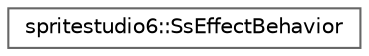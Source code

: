 digraph "Graphical Class Hierarchy"
{
 // LATEX_PDF_SIZE
  bgcolor="transparent";
  edge [fontname=Helvetica,fontsize=10,labelfontname=Helvetica,labelfontsize=10];
  node [fontname=Helvetica,fontsize=10,shape=box,height=0.2,width=0.4];
  rankdir="LR";
  Node0 [id="Node000000",label="spritestudio6::SsEffectBehavior",height=0.2,width=0.4,color="grey40", fillcolor="white", style="filled",URL="$classspritestudio6_1_1_ss_effect_behavior.html",tooltip=" "];
}
